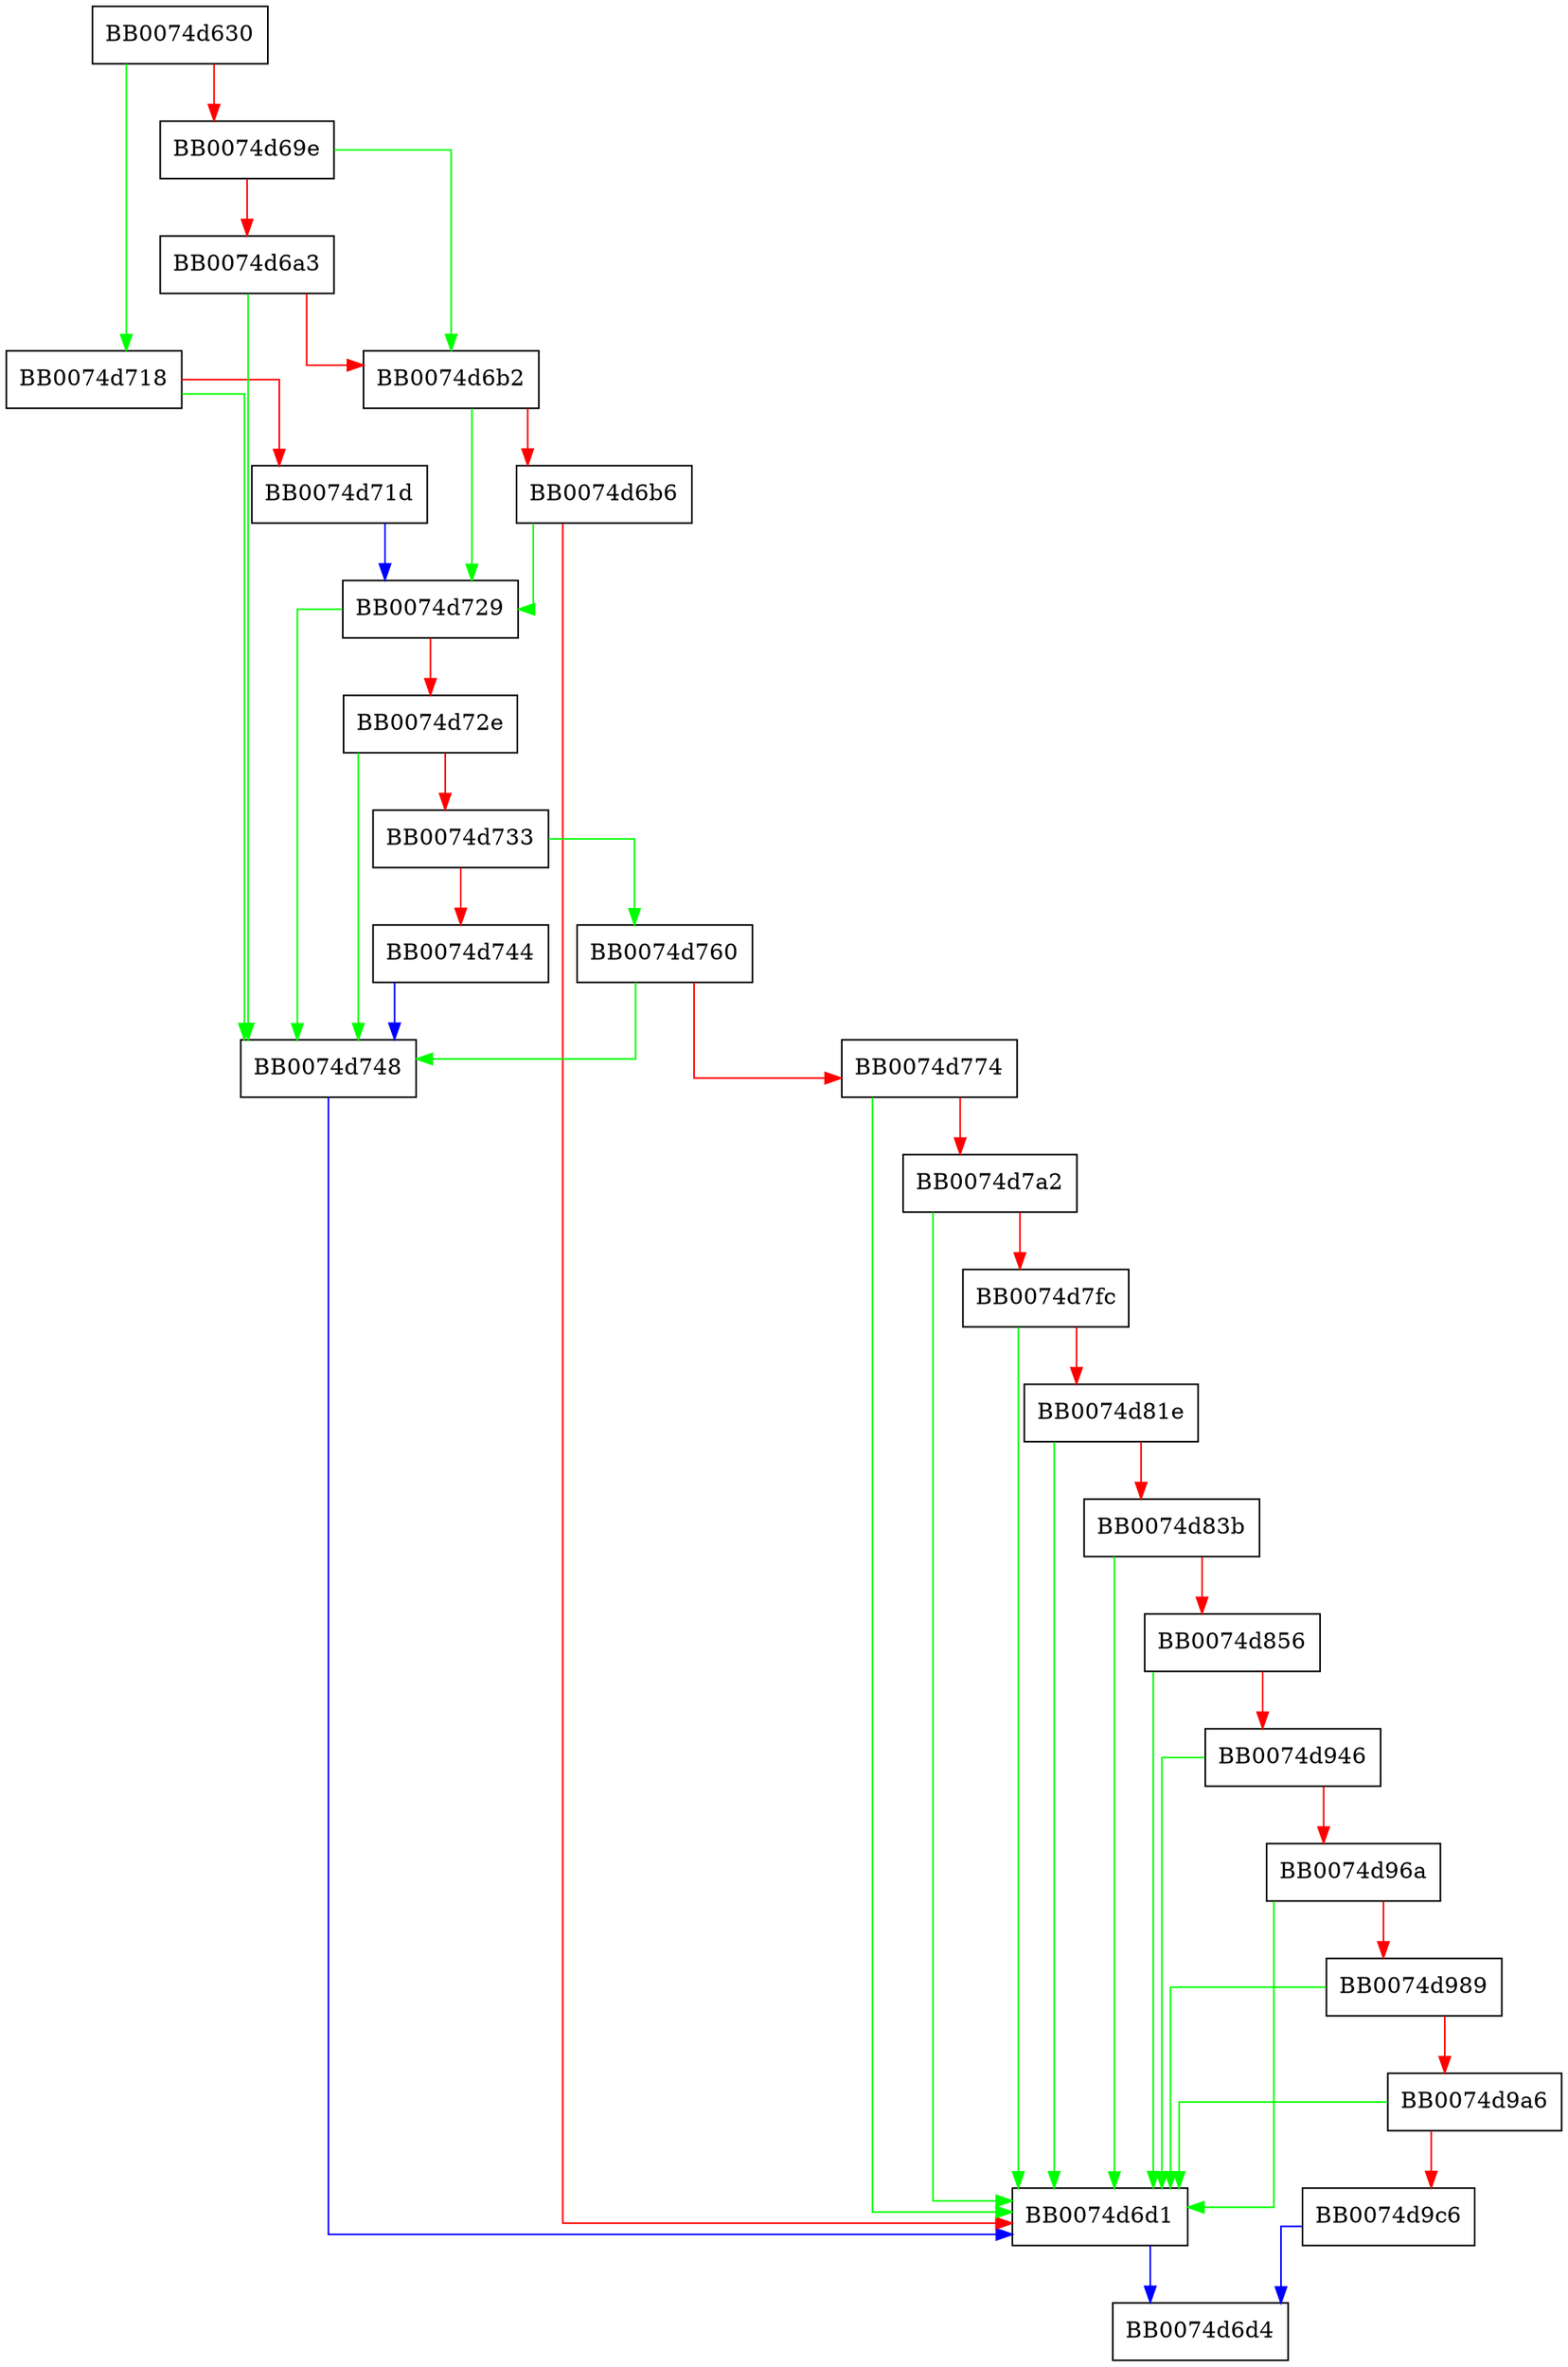 digraph ossl_ed25519_sign {
  node [shape="box"];
  graph [splines=ortho];
  BB0074d630 -> BB0074d718 [color="green"];
  BB0074d630 -> BB0074d69e [color="red"];
  BB0074d69e -> BB0074d6b2 [color="green"];
  BB0074d69e -> BB0074d6a3 [color="red"];
  BB0074d6a3 -> BB0074d748 [color="green"];
  BB0074d6a3 -> BB0074d6b2 [color="red"];
  BB0074d6b2 -> BB0074d729 [color="green"];
  BB0074d6b2 -> BB0074d6b6 [color="red"];
  BB0074d6b6 -> BB0074d729 [color="green"];
  BB0074d6b6 -> BB0074d6d1 [color="red"];
  BB0074d6d1 -> BB0074d6d4 [color="blue"];
  BB0074d718 -> BB0074d748 [color="green"];
  BB0074d718 -> BB0074d71d [color="red"];
  BB0074d71d -> BB0074d729 [color="blue"];
  BB0074d729 -> BB0074d748 [color="green"];
  BB0074d729 -> BB0074d72e [color="red"];
  BB0074d72e -> BB0074d748 [color="green"];
  BB0074d72e -> BB0074d733 [color="red"];
  BB0074d733 -> BB0074d760 [color="green"];
  BB0074d733 -> BB0074d744 [color="red"];
  BB0074d744 -> BB0074d748 [color="blue"];
  BB0074d748 -> BB0074d6d1 [color="blue"];
  BB0074d760 -> BB0074d748 [color="green"];
  BB0074d760 -> BB0074d774 [color="red"];
  BB0074d774 -> BB0074d6d1 [color="green"];
  BB0074d774 -> BB0074d7a2 [color="red"];
  BB0074d7a2 -> BB0074d6d1 [color="green"];
  BB0074d7a2 -> BB0074d7fc [color="red"];
  BB0074d7fc -> BB0074d6d1 [color="green"];
  BB0074d7fc -> BB0074d81e [color="red"];
  BB0074d81e -> BB0074d6d1 [color="green"];
  BB0074d81e -> BB0074d83b [color="red"];
  BB0074d83b -> BB0074d6d1 [color="green"];
  BB0074d83b -> BB0074d856 [color="red"];
  BB0074d856 -> BB0074d6d1 [color="green"];
  BB0074d856 -> BB0074d946 [color="red"];
  BB0074d946 -> BB0074d6d1 [color="green"];
  BB0074d946 -> BB0074d96a [color="red"];
  BB0074d96a -> BB0074d6d1 [color="green"];
  BB0074d96a -> BB0074d989 [color="red"];
  BB0074d989 -> BB0074d6d1 [color="green"];
  BB0074d989 -> BB0074d9a6 [color="red"];
  BB0074d9a6 -> BB0074d6d1 [color="green"];
  BB0074d9a6 -> BB0074d9c6 [color="red"];
  BB0074d9c6 -> BB0074d6d4 [color="blue"];
}